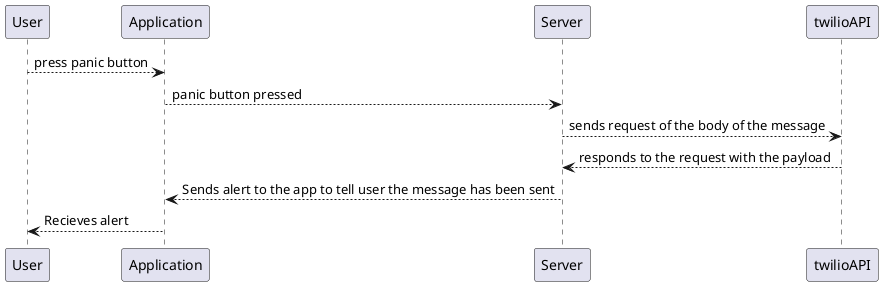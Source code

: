 @startuml sequence101

participant User
participant Application
participant Server
participant twilioAPI

User --> Application : press panic button
Application --> Server : panic button pressed
Server --> twilioAPI : sends request of the body of the message
twilioAPI --> Server : responds to the request with the payload
Server --> Application: Sends alert to the app to tell user the message has been sent
Application --> User : Recieves alert

@enduml